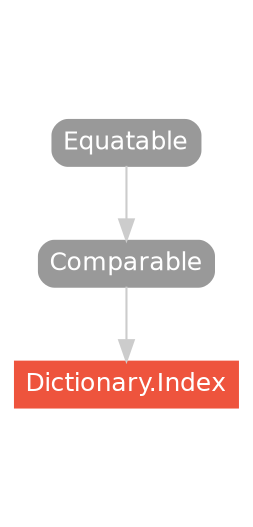 strict digraph "Dictionary.Index - Type Hierarchy - SwiftDoc.org" {
    pad="0.1,0.8"
    node [shape=box, style="filled,rounded", color="#999999", fillcolor="#999999", fontcolor=white, fontname=Helvetica, fontnames="Helvetica,sansserif", fontsize=12, margin="0.07,0.05", height="0.3"]
    edge [color="#cccccc"]
    "Comparable" [URL="/protocol/Comparable/hierarchy/"]
    "Dictionary.Index" [URL="/type/Dictionary.Index/", style="filled", fillcolor="#ee543d", color="#ee543d"]
    "Equatable" [URL="/protocol/Equatable/hierarchy/"]    "Comparable" -> "Dictionary.Index"
    "Equatable" -> "Comparable"
    subgraph Types {
        rank = max; "Dictionary.Index";
    }
}